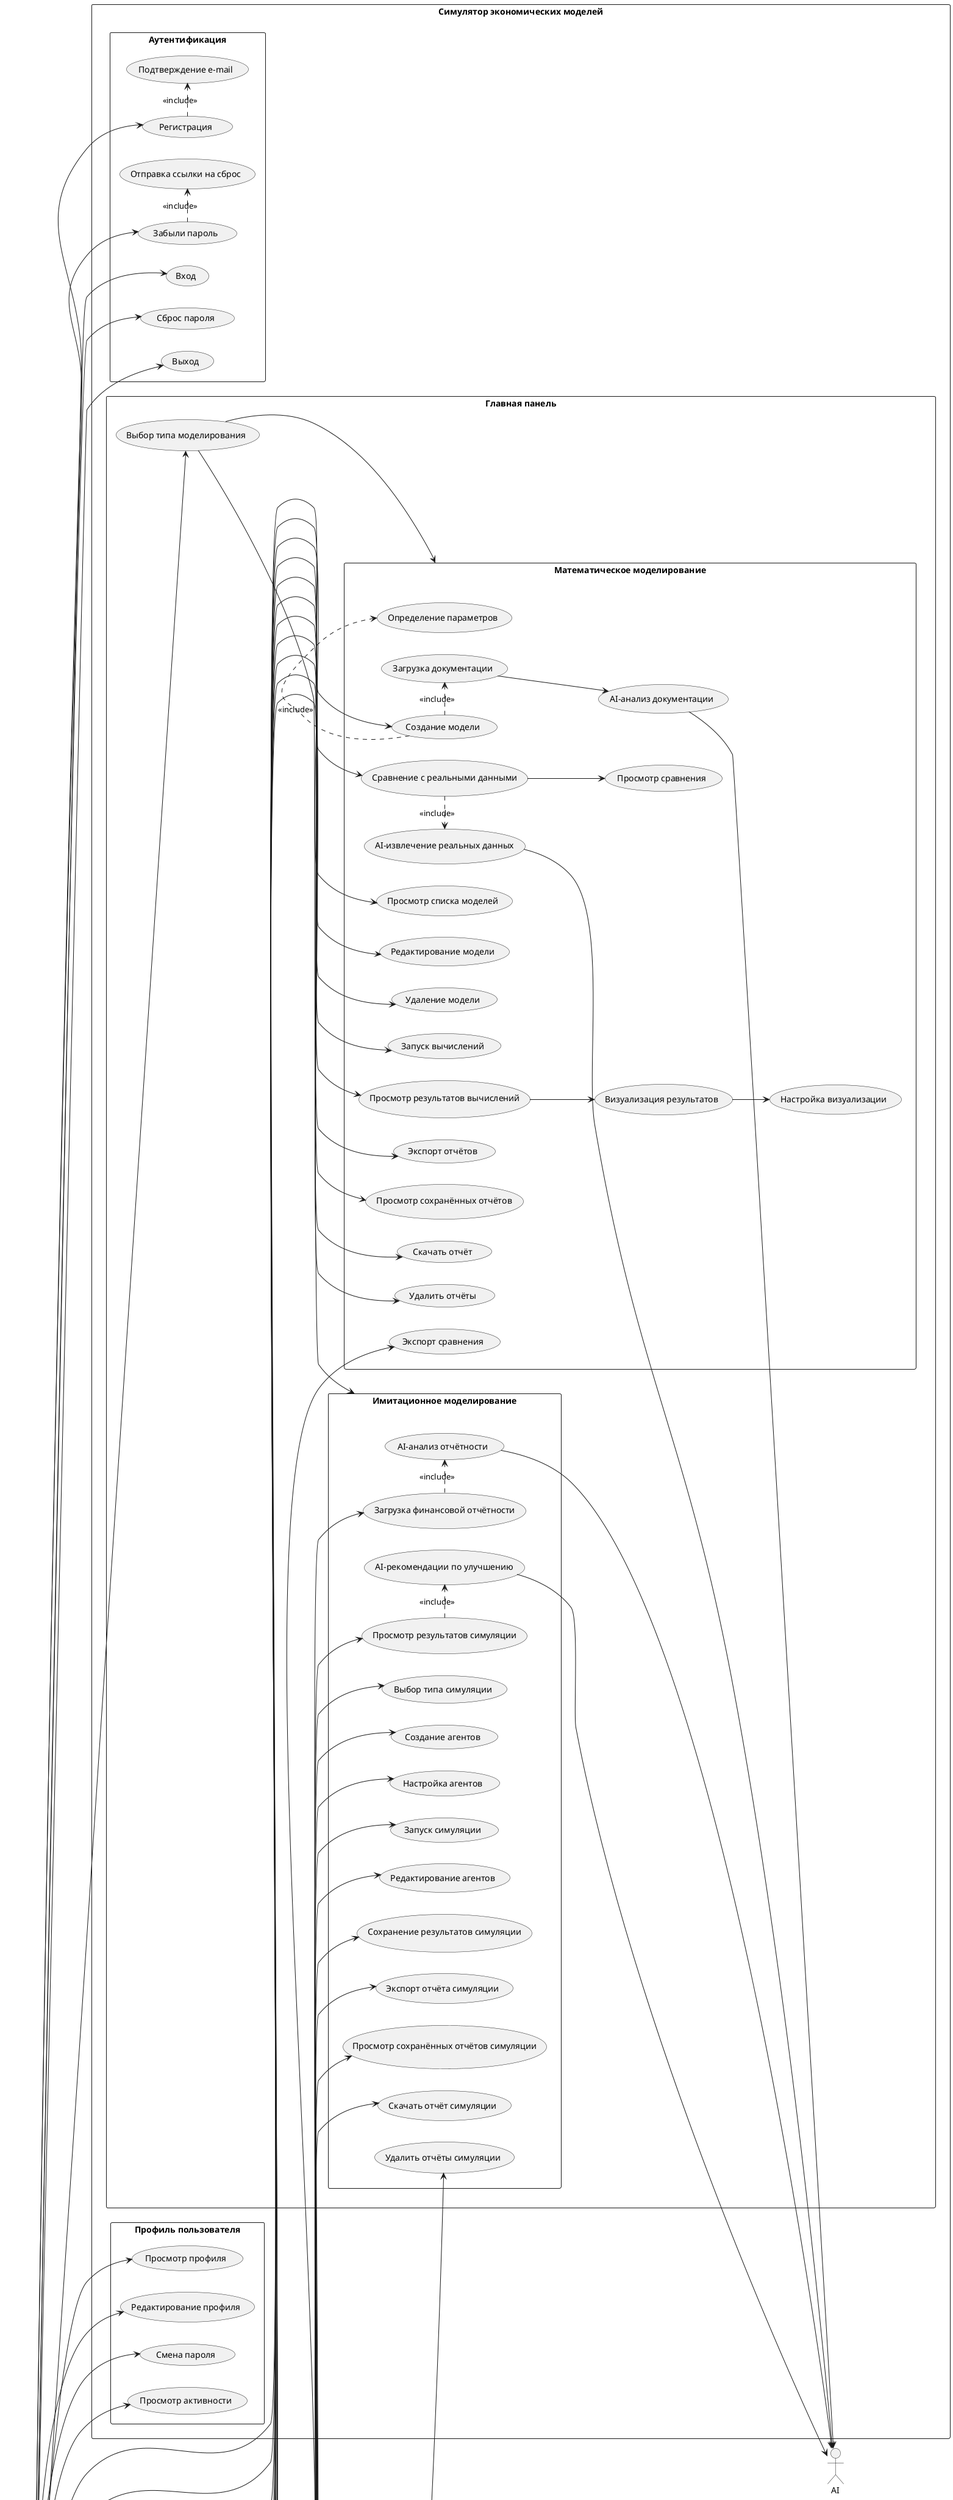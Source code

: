 @startuml
left to right direction
skinparam packageStyle rectangle
skinparam monochrome true

actor Пользователь as User
actor AI as AI_Module

rectangle "Симулятор экономических моделей" {

  package "Аутентификация" {
    User --> (Регистрация)
    (Регистрация) .> (Подтверждение e-mail) : <<include>>
    User --> (Вход)
    User --> (Забыли пароль)
    (Забыли пароль) .> (Отправка ссылки на сброс) : <<include>>
    User --> (Сброс пароля)
    User --> (Выход)
  }

  package "Главная панель" {
    User --> (Выбор типа моделирования)
    (Выбор типа моделирования) --> (Математическое моделирование)
    (Выбор типа моделирования) --> (Имитационное моделирование)
  }

  package "Математическое моделирование" {
    User --> (Просмотр списка моделей)
    User --> (Создание модели)
    User --> (Редактирование модели)
    User --> (Удаление модели)

    (Создание модели) .> (Определение параметров) : <<include>>
    (Создание модели) .> (Загрузка документации) : <<include>>
    (Загрузка документации) --> (AI-анализ документации)
    (AI-анализ документации) --> AI_Module

    User --> (Запуск вычислений)
    User --> (Просмотр результатов вычислений)
    (Просмотр результатов вычислений) --> (Визуализация результатов)
    (Визуализация результатов) --> (Настройка визуализации)

    User --> (Экспорт отчётов)
    User --> (Просмотр сохранённых отчётов)
    User --> (Скачать отчёт)
    User --> (Удалить отчёты)

    User --> (Сравнение с реальными данными)
    (Сравнение с реальными данными) .> (AI-извлечение реальных данных) : <<include>>
    (AI-извлечение реальных данных) --> AI_Module
    (Сравнение с реальными данными) --> (Просмотр сравнения)
    User --> (Экспорт сравнения)
  }

  package "Имитационное моделирование" {
    User --> (Выбор типа симуляции)
    User --> (Загрузка финансовой отчётности)
    (Загрузка финансовой отчётности) .> (AI-анализ отчётности) : <<include>>
    (AI-анализ отчётности) --> AI_Module

    User --> (Создание агентов)
    User --> (Настройка агентов)
    User --> (Запуск симуляции)
    User --> (Просмотр результатов симуляции)
    (Просмотр результатов симуляции) .> (AI-рекомендации по улучшению) : <<include>>
    (AI-рекомендации по улучшению) --> AI_Module

    User --> (Редактирование агентов)
    User --> (Сохранение результатов симуляции)
    User --> (Экспорт отчёта симуляции)
    User --> (Просмотр сохранённых отчётов симуляции)
    User --> (Скачать отчёт симуляции)
    User --> (Удалить отчёты симуляции)
  }

  package "Профиль пользователя" {
    User --> (Просмотр профиля)
    User --> (Редактирование профиля)
    User --> (Смена пароля)
    User --> (Просмотр активности)
  }

}
@enduml
